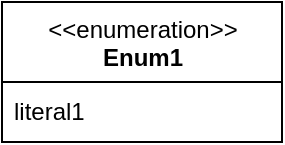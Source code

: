 <mxfile version="18.1.2" type="device"><diagram id="nssNK-c9w_mVWdmo8_Xg" name="Page-1"><mxGraphModel dx="1422" dy="762" grid="1" gridSize="10" guides="1" tooltips="1" connect="1" arrows="1" fold="1" page="1" pageScale="1" pageWidth="827" pageHeight="1169" math="0" shadow="0"><root><mxCell id="0"/><mxCell id="1" parent="0"/><mxCell id="tnzhixgg5dSJEVWKXZ1M-9" value="&amp;lt;&amp;lt;enumeration&amp;gt;&amp;gt;&lt;br&gt;&lt;b&gt;Enum1&lt;/b&gt;" style="swimlane;fontStyle=0;align=center;verticalAlign=top;childLayout=stackLayout;horizontal=1;startSize=40;horizontalStack=0;resizeParent=1;resizeParentMax=0;resizeLast=0;collapsible=0;marginBottom=0;html=1;" vertex="1" parent="1"><mxGeometry x="130" y="120" width="140" height="70" as="geometry"/></mxCell><mxCell id="tnzhixgg5dSJEVWKXZ1M-10" value="literal1" style="text;html=1;strokeColor=none;fillColor=none;align=left;verticalAlign=middle;spacingLeft=4;spacingRight=4;overflow=hidden;rotatable=0;points=[[0,0.5],[1,0.5]];portConstraint=eastwest;" vertex="1" parent="tnzhixgg5dSJEVWKXZ1M-9"><mxGeometry y="40" width="140" height="30" as="geometry"/></mxCell></root></mxGraphModel></diagram></mxfile>